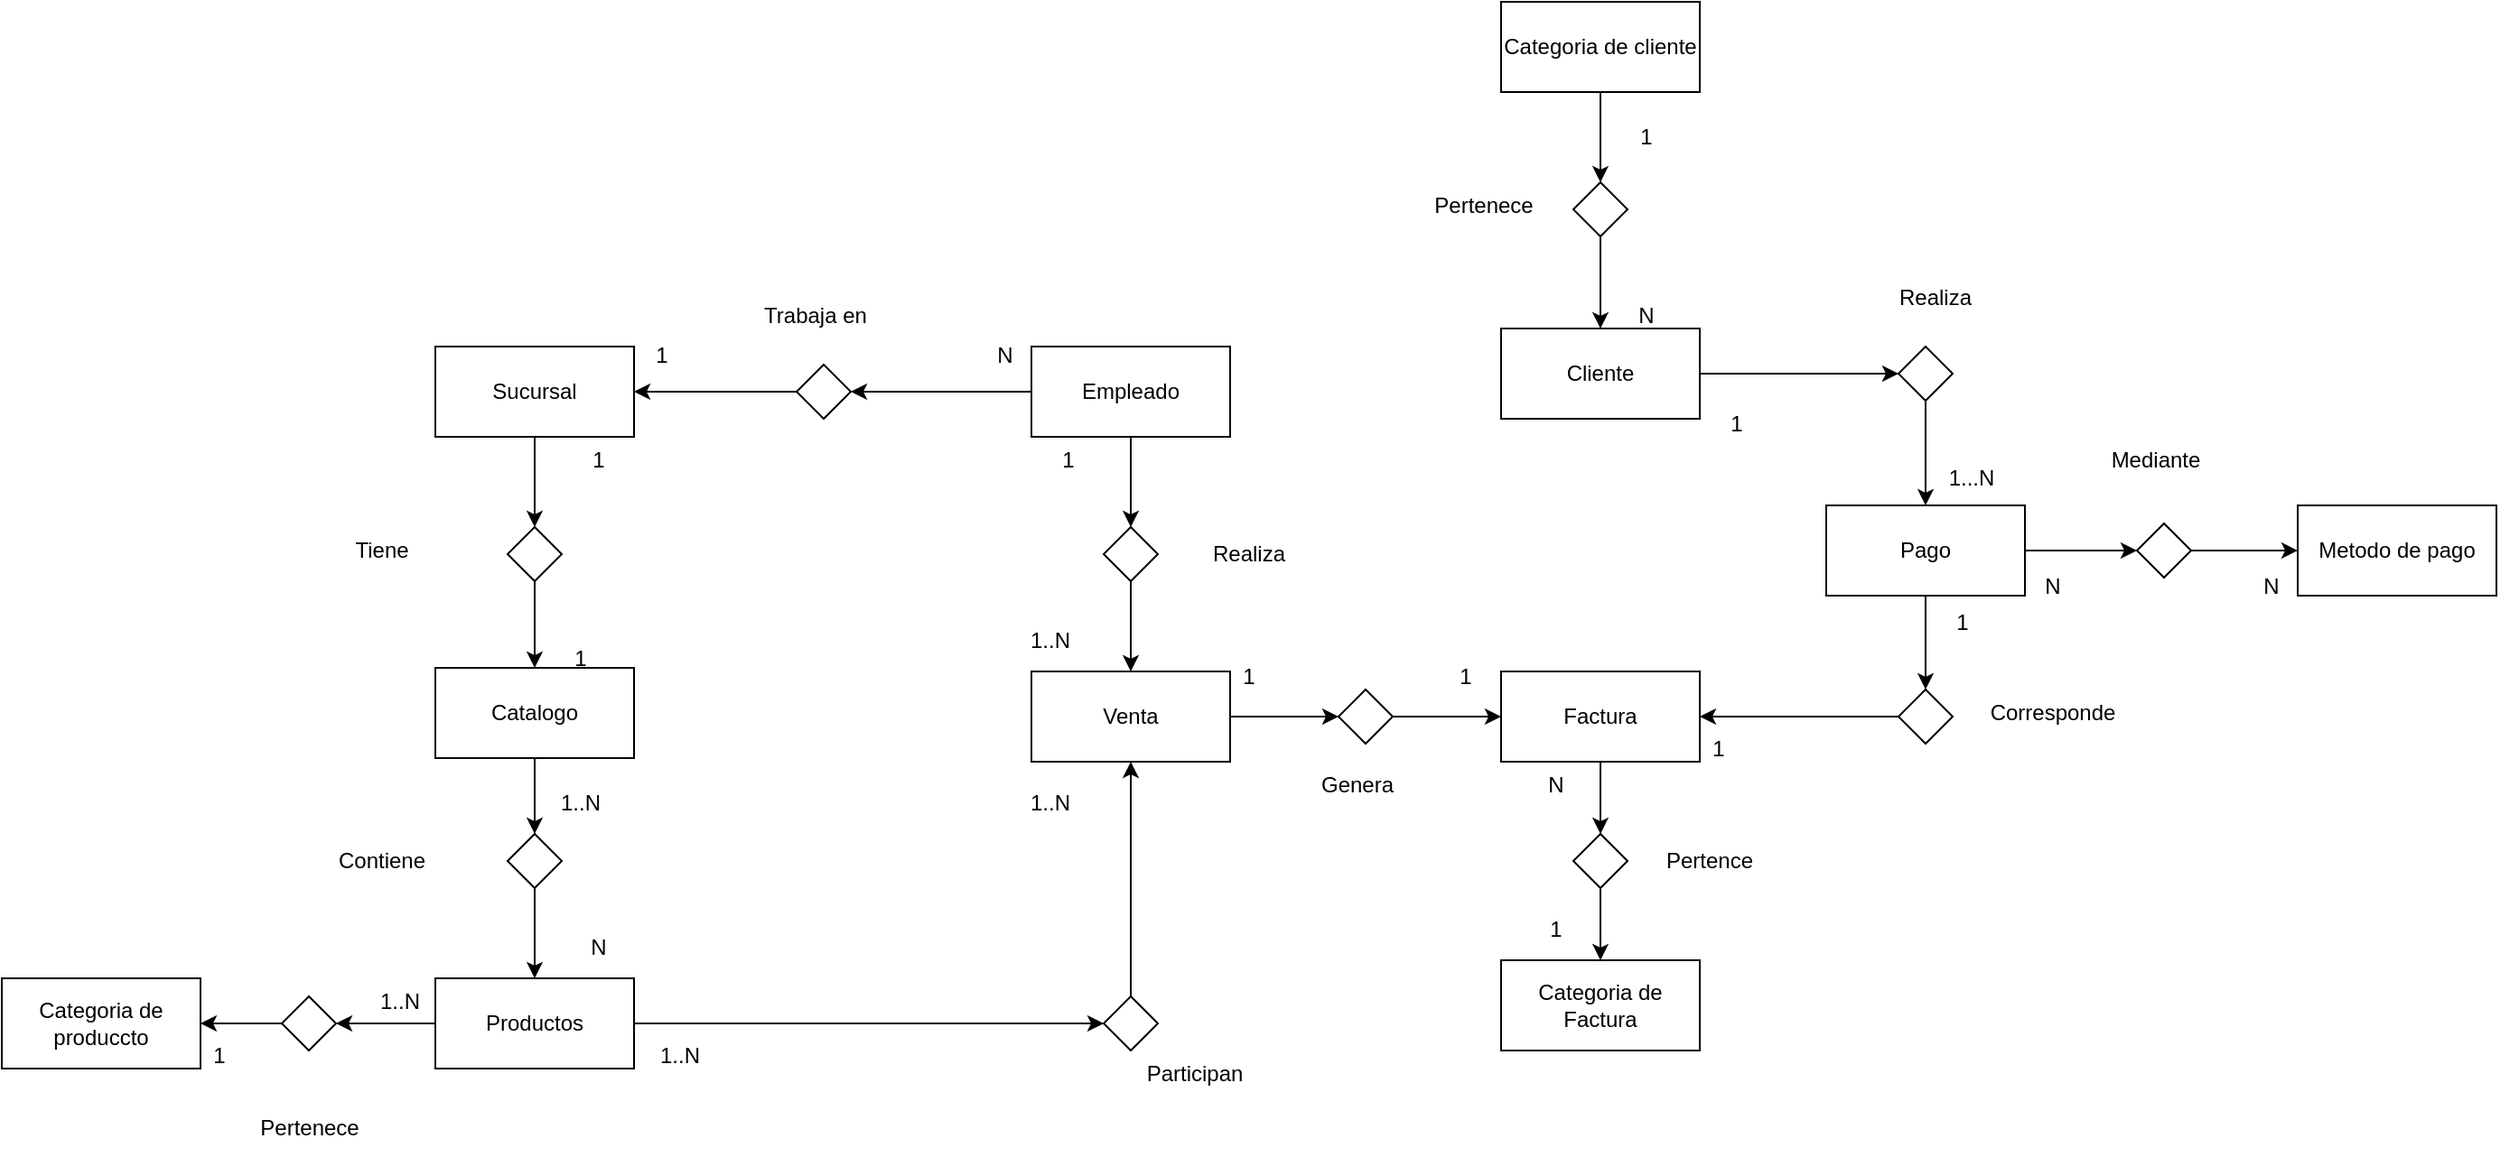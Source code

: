 <mxfile version="24.8.3">
  <diagram name="Página-1" id="bJ0KBdlIUZLLZwcX1AwN">
    <mxGraphModel dx="3207" dy="2299" grid="1" gridSize="10" guides="1" tooltips="1" connect="1" arrows="1" fold="1" page="1" pageScale="1" pageWidth="827" pageHeight="1169" math="0" shadow="0">
      <root>
        <mxCell id="0" />
        <mxCell id="1" parent="0" />
        <mxCell id="lddae44WPFYO3zYL8UWN-17" style="edgeStyle=orthogonalEdgeStyle;rounded=0;orthogonalLoop=1;jettySize=auto;html=1;entryX=0.5;entryY=0;entryDx=0;entryDy=0;" parent="1" source="lddae44WPFYO3zYL8UWN-1" target="lddae44WPFYO3zYL8UWN-15" edge="1">
          <mxGeometry relative="1" as="geometry" />
        </mxCell>
        <mxCell id="lddae44WPFYO3zYL8UWN-1" value="Sucursal" style="html=1;whiteSpace=wrap;" parent="1" vertex="1">
          <mxGeometry x="-587" y="-978" width="110" height="50" as="geometry" />
        </mxCell>
        <mxCell id="lddae44WPFYO3zYL8UWN-9" style="edgeStyle=orthogonalEdgeStyle;rounded=0;orthogonalLoop=1;jettySize=auto;html=1;entryX=1;entryY=0.5;entryDx=0;entryDy=0;" parent="1" source="lddae44WPFYO3zYL8UWN-2" target="lddae44WPFYO3zYL8UWN-8" edge="1">
          <mxGeometry relative="1" as="geometry" />
        </mxCell>
        <mxCell id="lddae44WPFYO3zYL8UWN-38" style="edgeStyle=orthogonalEdgeStyle;rounded=0;orthogonalLoop=1;jettySize=auto;html=1;exitX=0.5;exitY=1;exitDx=0;exitDy=0;entryX=0.5;entryY=0;entryDx=0;entryDy=0;" parent="1" source="lddae44WPFYO3zYL8UWN-2" target="lddae44WPFYO3zYL8UWN-37" edge="1">
          <mxGeometry relative="1" as="geometry" />
        </mxCell>
        <mxCell id="lddae44WPFYO3zYL8UWN-2" value="Empleado" style="html=1;whiteSpace=wrap;" parent="1" vertex="1">
          <mxGeometry x="-257" y="-978" width="110" height="50" as="geometry" />
        </mxCell>
        <mxCell id="lddae44WPFYO3zYL8UWN-44" style="edgeStyle=orthogonalEdgeStyle;rounded=0;orthogonalLoop=1;jettySize=auto;html=1;entryX=0;entryY=0.5;entryDx=0;entryDy=0;" parent="1" source="lddae44WPFYO3zYL8UWN-3" target="lddae44WPFYO3zYL8UWN-43" edge="1">
          <mxGeometry relative="1" as="geometry" />
        </mxCell>
        <mxCell id="lddae44WPFYO3zYL8UWN-3" value="Venta" style="html=1;whiteSpace=wrap;" parent="1" vertex="1">
          <mxGeometry x="-257" y="-798" width="110" height="50" as="geometry" />
        </mxCell>
        <mxCell id="lddae44WPFYO3zYL8UWN-31" style="edgeStyle=orthogonalEdgeStyle;rounded=0;orthogonalLoop=1;jettySize=auto;html=1;entryX=1;entryY=0.5;entryDx=0;entryDy=0;" parent="1" source="lddae44WPFYO3zYL8UWN-4" target="lddae44WPFYO3zYL8UWN-30" edge="1">
          <mxGeometry relative="1" as="geometry" />
        </mxCell>
        <mxCell id="lddae44WPFYO3zYL8UWN-50" style="edgeStyle=orthogonalEdgeStyle;rounded=0;orthogonalLoop=1;jettySize=auto;html=1;entryX=0;entryY=0.5;entryDx=0;entryDy=0;" parent="1" source="lddae44WPFYO3zYL8UWN-4" target="lddae44WPFYO3zYL8UWN-49" edge="1">
          <mxGeometry relative="1" as="geometry" />
        </mxCell>
        <mxCell id="lddae44WPFYO3zYL8UWN-4" value="Productos" style="html=1;whiteSpace=wrap;" parent="1" vertex="1">
          <mxGeometry x="-587" y="-628" width="110" height="50" as="geometry" />
        </mxCell>
        <mxCell id="lddae44WPFYO3zYL8UWN-5" value="Categoria de produccto" style="html=1;whiteSpace=wrap;" parent="1" vertex="1">
          <mxGeometry x="-827" y="-628" width="110" height="50" as="geometry" />
        </mxCell>
        <mxCell id="lddae44WPFYO3zYL8UWN-72" style="edgeStyle=orthogonalEdgeStyle;rounded=0;orthogonalLoop=1;jettySize=auto;html=1;entryX=0.5;entryY=0;entryDx=0;entryDy=0;" parent="1" source="lddae44WPFYO3zYL8UWN-6" target="lddae44WPFYO3zYL8UWN-71" edge="1">
          <mxGeometry relative="1" as="geometry" />
        </mxCell>
        <mxCell id="lddae44WPFYO3zYL8UWN-6" value="Factura" style="html=1;whiteSpace=wrap;" parent="1" vertex="1">
          <mxGeometry x="3" y="-798" width="110" height="50" as="geometry" />
        </mxCell>
        <mxCell id="lddae44WPFYO3zYL8UWN-10" style="edgeStyle=orthogonalEdgeStyle;rounded=0;orthogonalLoop=1;jettySize=auto;html=1;entryX=1;entryY=0.5;entryDx=0;entryDy=0;" parent="1" source="lddae44WPFYO3zYL8UWN-8" target="lddae44WPFYO3zYL8UWN-1" edge="1">
          <mxGeometry relative="1" as="geometry" />
        </mxCell>
        <mxCell id="lddae44WPFYO3zYL8UWN-8" value="" style="rhombus;" parent="1" vertex="1">
          <mxGeometry x="-387" y="-968" width="30" height="30" as="geometry" />
        </mxCell>
        <mxCell id="lddae44WPFYO3zYL8UWN-11" value="Trabaja en" style="text;html=1;align=center;verticalAlign=middle;resizable=0;points=[];autosize=1;strokeColor=none;fillColor=none;" parent="1" vertex="1">
          <mxGeometry x="-417" y="-1010" width="80" height="30" as="geometry" />
        </mxCell>
        <mxCell id="lddae44WPFYO3zYL8UWN-12" value="1" style="text;html=1;align=center;verticalAlign=middle;resizable=0;points=[];autosize=1;strokeColor=none;fillColor=none;" parent="1" vertex="1">
          <mxGeometry x="-477" y="-988" width="30" height="30" as="geometry" />
        </mxCell>
        <mxCell id="lddae44WPFYO3zYL8UWN-13" value="N" style="text;html=1;align=center;verticalAlign=middle;resizable=0;points=[];autosize=1;strokeColor=none;fillColor=none;" parent="1" vertex="1">
          <mxGeometry x="-287" y="-988" width="30" height="30" as="geometry" />
        </mxCell>
        <mxCell id="lddae44WPFYO3zYL8UWN-24" style="edgeStyle=orthogonalEdgeStyle;rounded=0;orthogonalLoop=1;jettySize=auto;html=1;entryX=0.5;entryY=0;entryDx=0;entryDy=0;" parent="1" source="lddae44WPFYO3zYL8UWN-14" target="lddae44WPFYO3zYL8UWN-23" edge="1">
          <mxGeometry relative="1" as="geometry" />
        </mxCell>
        <mxCell id="lddae44WPFYO3zYL8UWN-14" value="Catalogo" style="html=1;whiteSpace=wrap;" parent="1" vertex="1">
          <mxGeometry x="-587" y="-800" width="110" height="50" as="geometry" />
        </mxCell>
        <mxCell id="lddae44WPFYO3zYL8UWN-19" style="edgeStyle=orthogonalEdgeStyle;rounded=0;orthogonalLoop=1;jettySize=auto;html=1;" parent="1" source="lddae44WPFYO3zYL8UWN-15" target="lddae44WPFYO3zYL8UWN-14" edge="1">
          <mxGeometry relative="1" as="geometry" />
        </mxCell>
        <mxCell id="lddae44WPFYO3zYL8UWN-15" value="" style="rhombus;" parent="1" vertex="1">
          <mxGeometry x="-547" y="-878" width="30" height="30" as="geometry" />
        </mxCell>
        <mxCell id="lddae44WPFYO3zYL8UWN-20" value="Tiene" style="text;html=1;align=center;verticalAlign=middle;resizable=0;points=[];autosize=1;strokeColor=none;fillColor=none;" parent="1" vertex="1">
          <mxGeometry x="-642" y="-880" width="50" height="30" as="geometry" />
        </mxCell>
        <mxCell id="lddae44WPFYO3zYL8UWN-21" value="1" style="text;html=1;align=center;verticalAlign=middle;resizable=0;points=[];autosize=1;strokeColor=none;fillColor=none;" parent="1" vertex="1">
          <mxGeometry x="-522" y="-820" width="30" height="30" as="geometry" />
        </mxCell>
        <mxCell id="lddae44WPFYO3zYL8UWN-22" value="1" style="text;html=1;align=center;verticalAlign=middle;resizable=0;points=[];autosize=1;strokeColor=none;fillColor=none;" parent="1" vertex="1">
          <mxGeometry x="-512" y="-930" width="30" height="30" as="geometry" />
        </mxCell>
        <mxCell id="lddae44WPFYO3zYL8UWN-26" style="edgeStyle=orthogonalEdgeStyle;rounded=0;orthogonalLoop=1;jettySize=auto;html=1;entryX=0.5;entryY=0;entryDx=0;entryDy=0;" parent="1" source="lddae44WPFYO3zYL8UWN-23" target="lddae44WPFYO3zYL8UWN-4" edge="1">
          <mxGeometry relative="1" as="geometry" />
        </mxCell>
        <mxCell id="lddae44WPFYO3zYL8UWN-23" value="" style="rhombus;" parent="1" vertex="1">
          <mxGeometry x="-547" y="-708" width="30" height="30" as="geometry" />
        </mxCell>
        <mxCell id="lddae44WPFYO3zYL8UWN-27" value="Contiene" style="text;html=1;align=center;verticalAlign=middle;resizable=0;points=[];autosize=1;strokeColor=none;fillColor=none;" parent="1" vertex="1">
          <mxGeometry x="-652" y="-708" width="70" height="30" as="geometry" />
        </mxCell>
        <mxCell id="lddae44WPFYO3zYL8UWN-28" value="N" style="text;html=1;align=center;verticalAlign=middle;resizable=0;points=[];autosize=1;strokeColor=none;fillColor=none;" parent="1" vertex="1">
          <mxGeometry x="-512" y="-660" width="30" height="30" as="geometry" />
        </mxCell>
        <mxCell id="lddae44WPFYO3zYL8UWN-29" value="1..N" style="text;html=1;align=center;verticalAlign=middle;resizable=0;points=[];autosize=1;strokeColor=none;fillColor=none;" parent="1" vertex="1">
          <mxGeometry x="-532" y="-740" width="50" height="30" as="geometry" />
        </mxCell>
        <mxCell id="lddae44WPFYO3zYL8UWN-32" style="edgeStyle=orthogonalEdgeStyle;rounded=0;orthogonalLoop=1;jettySize=auto;html=1;entryX=1;entryY=0.5;entryDx=0;entryDy=0;" parent="1" source="lddae44WPFYO3zYL8UWN-30" target="lddae44WPFYO3zYL8UWN-5" edge="1">
          <mxGeometry relative="1" as="geometry" />
        </mxCell>
        <mxCell id="lddae44WPFYO3zYL8UWN-30" value="" style="rhombus;" parent="1" vertex="1">
          <mxGeometry x="-672" y="-618" width="30" height="30" as="geometry" />
        </mxCell>
        <mxCell id="lddae44WPFYO3zYL8UWN-33" value="Pertenece" style="text;html=1;align=center;verticalAlign=middle;resizable=0;points=[];autosize=1;strokeColor=none;fillColor=none;" parent="1" vertex="1">
          <mxGeometry x="-697" y="-560" width="80" height="30" as="geometry" />
        </mxCell>
        <mxCell id="lddae44WPFYO3zYL8UWN-34" value="1" style="text;html=1;align=center;verticalAlign=middle;resizable=0;points=[];autosize=1;strokeColor=none;fillColor=none;" parent="1" vertex="1">
          <mxGeometry x="-722" y="-600" width="30" height="30" as="geometry" />
        </mxCell>
        <mxCell id="lddae44WPFYO3zYL8UWN-36" value="1..N" style="text;html=1;align=center;verticalAlign=middle;resizable=0;points=[];autosize=1;strokeColor=none;fillColor=none;" parent="1" vertex="1">
          <mxGeometry x="-632" y="-630" width="50" height="30" as="geometry" />
        </mxCell>
        <mxCell id="lddae44WPFYO3zYL8UWN-39" style="edgeStyle=orthogonalEdgeStyle;rounded=0;orthogonalLoop=1;jettySize=auto;html=1;exitX=0.5;exitY=1;exitDx=0;exitDy=0;entryX=0.5;entryY=0;entryDx=0;entryDy=0;" parent="1" source="lddae44WPFYO3zYL8UWN-37" target="lddae44WPFYO3zYL8UWN-3" edge="1">
          <mxGeometry relative="1" as="geometry" />
        </mxCell>
        <mxCell id="lddae44WPFYO3zYL8UWN-37" value="" style="rhombus;" parent="1" vertex="1">
          <mxGeometry x="-217" y="-878" width="30" height="30" as="geometry" />
        </mxCell>
        <mxCell id="lddae44WPFYO3zYL8UWN-40" value="Realiza" style="text;html=1;align=center;verticalAlign=middle;resizable=0;points=[];autosize=1;strokeColor=none;fillColor=none;" parent="1" vertex="1">
          <mxGeometry x="-167" y="-878" width="60" height="30" as="geometry" />
        </mxCell>
        <mxCell id="lddae44WPFYO3zYL8UWN-41" value="1..N" style="text;html=1;align=center;verticalAlign=middle;resizable=0;points=[];autosize=1;strokeColor=none;fillColor=none;" parent="1" vertex="1">
          <mxGeometry x="-272" y="-830" width="50" height="30" as="geometry" />
        </mxCell>
        <mxCell id="lddae44WPFYO3zYL8UWN-42" value="1" style="text;html=1;align=center;verticalAlign=middle;resizable=0;points=[];autosize=1;strokeColor=none;fillColor=none;" parent="1" vertex="1">
          <mxGeometry x="-252" y="-930" width="30" height="30" as="geometry" />
        </mxCell>
        <mxCell id="lddae44WPFYO3zYL8UWN-45" style="edgeStyle=orthogonalEdgeStyle;rounded=0;orthogonalLoop=1;jettySize=auto;html=1;exitX=1;exitY=0.5;exitDx=0;exitDy=0;entryX=0;entryY=0.5;entryDx=0;entryDy=0;" parent="1" source="lddae44WPFYO3zYL8UWN-43" target="lddae44WPFYO3zYL8UWN-6" edge="1">
          <mxGeometry relative="1" as="geometry" />
        </mxCell>
        <mxCell id="lddae44WPFYO3zYL8UWN-43" value="" style="rhombus;" parent="1" vertex="1">
          <mxGeometry x="-87" y="-788" width="30" height="30" as="geometry" />
        </mxCell>
        <mxCell id="lddae44WPFYO3zYL8UWN-46" value="Genera" style="text;html=1;align=center;verticalAlign=middle;resizable=0;points=[];autosize=1;strokeColor=none;fillColor=none;" parent="1" vertex="1">
          <mxGeometry x="-107" y="-750" width="60" height="30" as="geometry" />
        </mxCell>
        <mxCell id="lddae44WPFYO3zYL8UWN-47" value="1" style="text;html=1;align=center;verticalAlign=middle;resizable=0;points=[];autosize=1;strokeColor=none;fillColor=none;" parent="1" vertex="1">
          <mxGeometry x="-32" y="-810" width="30" height="30" as="geometry" />
        </mxCell>
        <mxCell id="lddae44WPFYO3zYL8UWN-48" value="1" style="text;html=1;align=center;verticalAlign=middle;resizable=0;points=[];autosize=1;strokeColor=none;fillColor=none;" parent="1" vertex="1">
          <mxGeometry x="-152" y="-810" width="30" height="30" as="geometry" />
        </mxCell>
        <mxCell id="lddae44WPFYO3zYL8UWN-51" style="edgeStyle=orthogonalEdgeStyle;rounded=0;orthogonalLoop=1;jettySize=auto;html=1;entryX=0.5;entryY=1;entryDx=0;entryDy=0;" parent="1" source="lddae44WPFYO3zYL8UWN-49" target="lddae44WPFYO3zYL8UWN-3" edge="1">
          <mxGeometry relative="1" as="geometry" />
        </mxCell>
        <mxCell id="lddae44WPFYO3zYL8UWN-49" value="" style="rhombus;" parent="1" vertex="1">
          <mxGeometry x="-217" y="-618" width="30" height="30" as="geometry" />
        </mxCell>
        <mxCell id="lddae44WPFYO3zYL8UWN-52" value="Participan" style="text;html=1;align=center;verticalAlign=middle;resizable=0;points=[];autosize=1;strokeColor=none;fillColor=none;" parent="1" vertex="1">
          <mxGeometry x="-207" y="-590" width="80" height="30" as="geometry" />
        </mxCell>
        <mxCell id="lddae44WPFYO3zYL8UWN-53" value="1..N" style="text;html=1;align=center;verticalAlign=middle;resizable=0;points=[];autosize=1;strokeColor=none;fillColor=none;" parent="1" vertex="1">
          <mxGeometry x="-272" y="-740" width="50" height="30" as="geometry" />
        </mxCell>
        <mxCell id="lddae44WPFYO3zYL8UWN-54" value="1..N" style="text;html=1;align=center;verticalAlign=middle;resizable=0;points=[];autosize=1;strokeColor=none;fillColor=none;" parent="1" vertex="1">
          <mxGeometry x="-477" y="-600" width="50" height="30" as="geometry" />
        </mxCell>
        <mxCell id="lddae44WPFYO3zYL8UWN-79" style="edgeStyle=orthogonalEdgeStyle;rounded=0;orthogonalLoop=1;jettySize=auto;html=1;entryX=0;entryY=0.5;entryDx=0;entryDy=0;" parent="1" source="lddae44WPFYO3zYL8UWN-55" target="lddae44WPFYO3zYL8UWN-78" edge="1">
          <mxGeometry relative="1" as="geometry" />
        </mxCell>
        <mxCell id="lddae44WPFYO3zYL8UWN-55" value="Cliente" style="html=1;whiteSpace=wrap;" parent="1" vertex="1">
          <mxGeometry x="3" y="-988" width="110" height="50" as="geometry" />
        </mxCell>
        <mxCell id="lddae44WPFYO3zYL8UWN-62" value="Categoria de Factura" style="html=1;whiteSpace=wrap;" parent="1" vertex="1">
          <mxGeometry x="3" y="-638" width="110" height="50" as="geometry" />
        </mxCell>
        <mxCell id="lddae44WPFYO3zYL8UWN-66" style="edgeStyle=orthogonalEdgeStyle;rounded=0;orthogonalLoop=1;jettySize=auto;html=1;entryX=0.5;entryY=0;entryDx=0;entryDy=0;" parent="1" source="lddae44WPFYO3zYL8UWN-64" target="lddae44WPFYO3zYL8UWN-65" edge="1">
          <mxGeometry relative="1" as="geometry" />
        </mxCell>
        <mxCell id="lddae44WPFYO3zYL8UWN-64" value="Categoria de cliente" style="html=1;whiteSpace=wrap;" parent="1" vertex="1">
          <mxGeometry x="3" y="-1169" width="110" height="50" as="geometry" />
        </mxCell>
        <mxCell id="lddae44WPFYO3zYL8UWN-67" style="edgeStyle=orthogonalEdgeStyle;rounded=0;orthogonalLoop=1;jettySize=auto;html=1;" parent="1" source="lddae44WPFYO3zYL8UWN-65" target="lddae44WPFYO3zYL8UWN-55" edge="1">
          <mxGeometry relative="1" as="geometry" />
        </mxCell>
        <mxCell id="lddae44WPFYO3zYL8UWN-65" value="" style="rhombus;" parent="1" vertex="1">
          <mxGeometry x="43" y="-1069" width="30" height="30" as="geometry" />
        </mxCell>
        <mxCell id="lddae44WPFYO3zYL8UWN-68" value="N" style="text;html=1;align=center;verticalAlign=middle;resizable=0;points=[];autosize=1;strokeColor=none;fillColor=none;" parent="1" vertex="1">
          <mxGeometry x="68" y="-1010" width="30" height="30" as="geometry" />
        </mxCell>
        <mxCell id="lddae44WPFYO3zYL8UWN-69" value="1" style="text;html=1;align=center;verticalAlign=middle;resizable=0;points=[];autosize=1;strokeColor=none;fillColor=none;" parent="1" vertex="1">
          <mxGeometry x="68" y="-1109" width="30" height="30" as="geometry" />
        </mxCell>
        <mxCell id="lddae44WPFYO3zYL8UWN-70" value="Pertenece" style="text;html=1;align=center;verticalAlign=middle;resizable=0;points=[];autosize=1;strokeColor=none;fillColor=none;" parent="1" vertex="1">
          <mxGeometry x="-47" y="-1071" width="80" height="30" as="geometry" />
        </mxCell>
        <mxCell id="lddae44WPFYO3zYL8UWN-73" style="edgeStyle=orthogonalEdgeStyle;rounded=0;orthogonalLoop=1;jettySize=auto;html=1;" parent="1" source="lddae44WPFYO3zYL8UWN-71" target="lddae44WPFYO3zYL8UWN-62" edge="1">
          <mxGeometry relative="1" as="geometry" />
        </mxCell>
        <mxCell id="lddae44WPFYO3zYL8UWN-71" value="" style="rhombus;" parent="1" vertex="1">
          <mxGeometry x="43" y="-708" width="30" height="30" as="geometry" />
        </mxCell>
        <mxCell id="lddae44WPFYO3zYL8UWN-74" value="Pertence" style="text;html=1;align=center;verticalAlign=middle;resizable=0;points=[];autosize=1;strokeColor=none;fillColor=none;" parent="1" vertex="1">
          <mxGeometry x="83" y="-708" width="70" height="30" as="geometry" />
        </mxCell>
        <mxCell id="lddae44WPFYO3zYL8UWN-75" value="N" style="text;html=1;align=center;verticalAlign=middle;resizable=0;points=[];autosize=1;strokeColor=none;fillColor=none;" parent="1" vertex="1">
          <mxGeometry x="18" y="-750" width="30" height="30" as="geometry" />
        </mxCell>
        <mxCell id="lddae44WPFYO3zYL8UWN-76" value="1" style="text;html=1;align=center;verticalAlign=middle;resizable=0;points=[];autosize=1;strokeColor=none;fillColor=none;" parent="1" vertex="1">
          <mxGeometry x="18" y="-670" width="30" height="30" as="geometry" />
        </mxCell>
        <mxCell id="lddae44WPFYO3zYL8UWN-85" style="edgeStyle=orthogonalEdgeStyle;rounded=0;orthogonalLoop=1;jettySize=auto;html=1;entryX=0.5;entryY=0;entryDx=0;entryDy=0;" parent="1" source="lddae44WPFYO3zYL8UWN-77" target="lddae44WPFYO3zYL8UWN-84" edge="1">
          <mxGeometry relative="1" as="geometry" />
        </mxCell>
        <mxCell id="lddae44WPFYO3zYL8UWN-92" style="edgeStyle=orthogonalEdgeStyle;rounded=0;orthogonalLoop=1;jettySize=auto;html=1;entryX=0;entryY=0.5;entryDx=0;entryDy=0;" parent="1" source="lddae44WPFYO3zYL8UWN-77" target="lddae44WPFYO3zYL8UWN-90" edge="1">
          <mxGeometry relative="1" as="geometry" />
        </mxCell>
        <mxCell id="lddae44WPFYO3zYL8UWN-77" value="Pago" style="html=1;whiteSpace=wrap;" parent="1" vertex="1">
          <mxGeometry x="183" y="-890" width="110" height="50" as="geometry" />
        </mxCell>
        <mxCell id="lddae44WPFYO3zYL8UWN-80" style="edgeStyle=orthogonalEdgeStyle;rounded=0;orthogonalLoop=1;jettySize=auto;html=1;entryX=0.5;entryY=0;entryDx=0;entryDy=0;" parent="1" source="lddae44WPFYO3zYL8UWN-78" target="lddae44WPFYO3zYL8UWN-77" edge="1">
          <mxGeometry relative="1" as="geometry" />
        </mxCell>
        <mxCell id="lddae44WPFYO3zYL8UWN-78" value="" style="rhombus;" parent="1" vertex="1">
          <mxGeometry x="223" y="-978" width="30" height="30" as="geometry" />
        </mxCell>
        <mxCell id="lddae44WPFYO3zYL8UWN-81" value="Realiza" style="text;html=1;align=center;verticalAlign=middle;resizable=0;points=[];autosize=1;strokeColor=none;fillColor=none;" parent="1" vertex="1">
          <mxGeometry x="213" y="-1020" width="60" height="30" as="geometry" />
        </mxCell>
        <mxCell id="lddae44WPFYO3zYL8UWN-82" value="1...N" style="text;html=1;align=center;verticalAlign=middle;resizable=0;points=[];autosize=1;strokeColor=none;fillColor=none;" parent="1" vertex="1">
          <mxGeometry x="238" y="-920" width="50" height="30" as="geometry" />
        </mxCell>
        <mxCell id="lddae44WPFYO3zYL8UWN-83" value="1" style="text;html=1;align=center;verticalAlign=middle;resizable=0;points=[];autosize=1;strokeColor=none;fillColor=none;" parent="1" vertex="1">
          <mxGeometry x="118" y="-950" width="30" height="30" as="geometry" />
        </mxCell>
        <mxCell id="lddae44WPFYO3zYL8UWN-86" style="edgeStyle=orthogonalEdgeStyle;rounded=0;orthogonalLoop=1;jettySize=auto;html=1;entryX=1;entryY=0.5;entryDx=0;entryDy=0;" parent="1" source="lddae44WPFYO3zYL8UWN-84" target="lddae44WPFYO3zYL8UWN-6" edge="1">
          <mxGeometry relative="1" as="geometry" />
        </mxCell>
        <mxCell id="lddae44WPFYO3zYL8UWN-84" value="" style="rhombus;" parent="1" vertex="1">
          <mxGeometry x="223" y="-788" width="30" height="30" as="geometry" />
        </mxCell>
        <mxCell id="lddae44WPFYO3zYL8UWN-87" value="1" style="text;html=1;align=center;verticalAlign=middle;resizable=0;points=[];autosize=1;strokeColor=none;fillColor=none;" parent="1" vertex="1">
          <mxGeometry x="243" y="-840" width="30" height="30" as="geometry" />
        </mxCell>
        <mxCell id="lddae44WPFYO3zYL8UWN-88" value="1" style="text;html=1;align=center;verticalAlign=middle;resizable=0;points=[];autosize=1;strokeColor=none;fillColor=none;" parent="1" vertex="1">
          <mxGeometry x="108" y="-770" width="30" height="30" as="geometry" />
        </mxCell>
        <mxCell id="lddae44WPFYO3zYL8UWN-89" value="Metodo de pago" style="html=1;whiteSpace=wrap;" parent="1" vertex="1">
          <mxGeometry x="444.03" y="-890" width="110" height="50" as="geometry" />
        </mxCell>
        <mxCell id="JR-rLjdF9bkosrSO1UTa-4" style="edgeStyle=orthogonalEdgeStyle;rounded=0;orthogonalLoop=1;jettySize=auto;html=1;exitX=1;exitY=0.5;exitDx=0;exitDy=0;entryX=0;entryY=0.5;entryDx=0;entryDy=0;" edge="1" parent="1" source="lddae44WPFYO3zYL8UWN-90" target="lddae44WPFYO3zYL8UWN-89">
          <mxGeometry relative="1" as="geometry" />
        </mxCell>
        <mxCell id="lddae44WPFYO3zYL8UWN-90" value="" style="rhombus;" parent="1" vertex="1">
          <mxGeometry x="355" y="-880" width="30" height="30" as="geometry" />
        </mxCell>
        <mxCell id="lddae44WPFYO3zYL8UWN-94" value="Mediante" style="text;html=1;align=center;verticalAlign=middle;resizable=0;points=[];autosize=1;strokeColor=none;fillColor=none;" parent="1" vertex="1">
          <mxGeometry x="330" y="-930" width="70" height="30" as="geometry" />
        </mxCell>
        <mxCell id="lddae44WPFYO3zYL8UWN-95" value="N" style="text;html=1;align=center;verticalAlign=middle;resizable=0;points=[];autosize=1;strokeColor=none;fillColor=none;" parent="1" vertex="1">
          <mxGeometry x="414.03" y="-860" width="30" height="30" as="geometry" />
        </mxCell>
        <mxCell id="lddae44WPFYO3zYL8UWN-96" value="N" style="text;html=1;align=center;verticalAlign=middle;resizable=0;points=[];autosize=1;strokeColor=none;fillColor=none;" parent="1" vertex="1">
          <mxGeometry x="293" y="-860" width="30" height="30" as="geometry" />
        </mxCell>
        <mxCell id="lddae44WPFYO3zYL8UWN-97" value="Corresponde" style="text;html=1;align=center;verticalAlign=middle;resizable=0;points=[];autosize=1;strokeColor=none;fillColor=none;" parent="1" vertex="1">
          <mxGeometry x="263" y="-790" width="90" height="30" as="geometry" />
        </mxCell>
      </root>
    </mxGraphModel>
  </diagram>
</mxfile>
